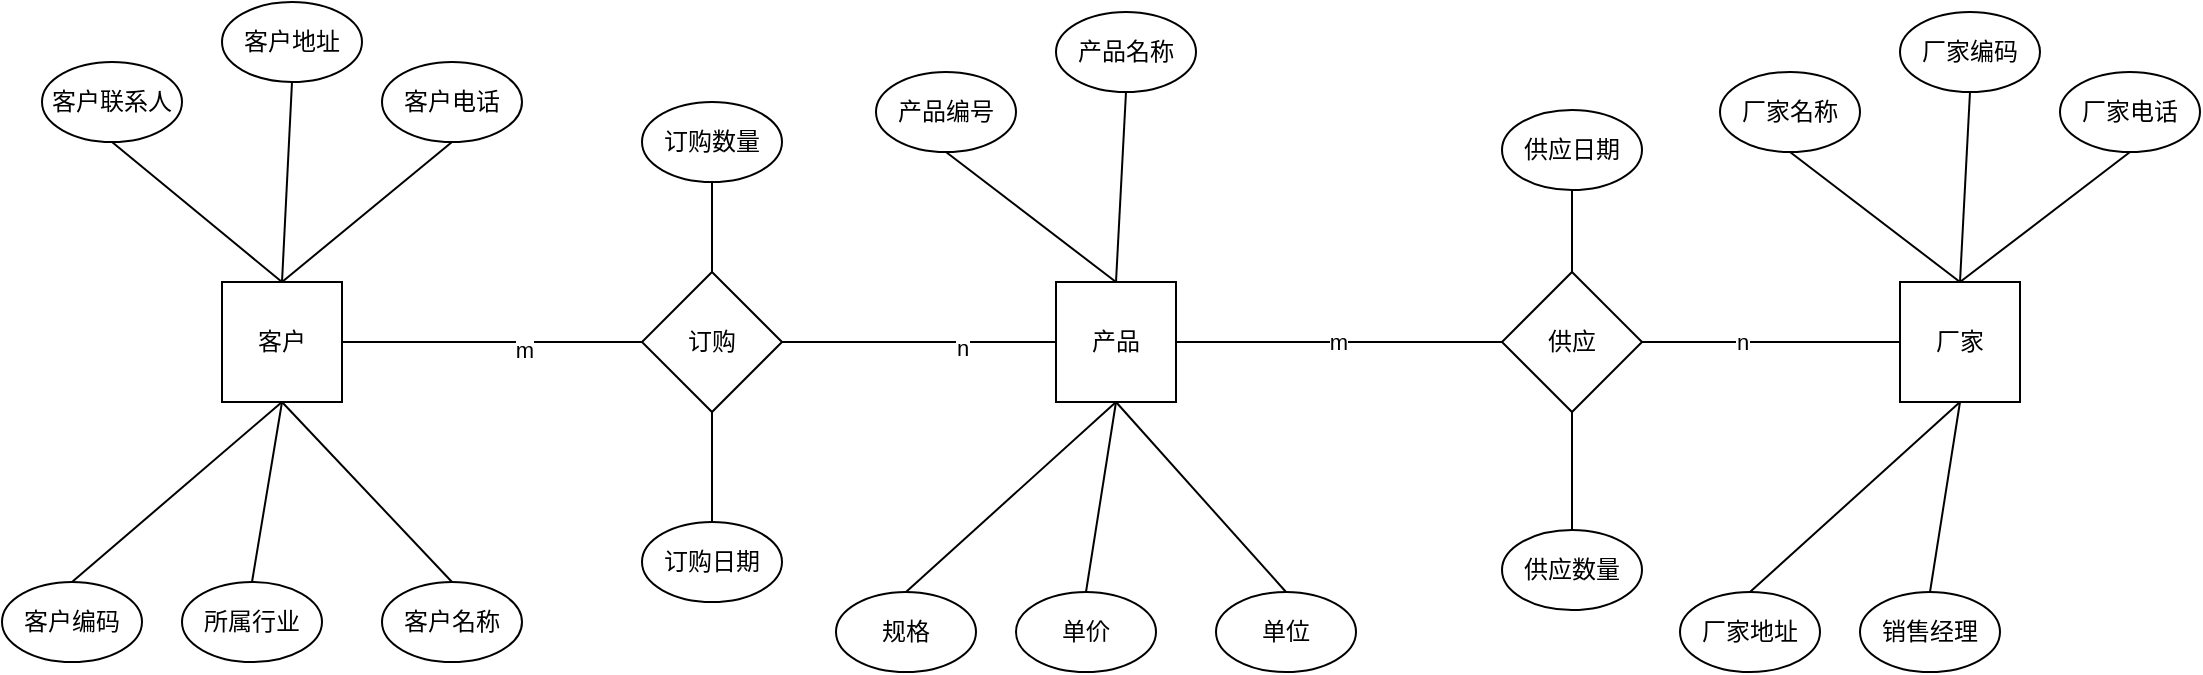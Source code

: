 <mxfile version="20.6.0" type="github"><diagram id="DqlYPx8320hBi8LIo_wo" name="Page-1"><mxGraphModel dx="786" dy="514" grid="1" gridSize="10" guides="1" tooltips="1" connect="1" arrows="1" fold="1" page="1" pageScale="1" pageWidth="850" pageHeight="1100" math="0" shadow="0"><root><mxCell id="0"/><mxCell id="1" parent="0"/><mxCell id="gXd2mO0qqH-elqjr6Nde-1" value="客户" style="whiteSpace=wrap;html=1;aspect=fixed;" vertex="1" parent="1"><mxGeometry x="240" y="250" width="60" height="60" as="geometry"/></mxCell><mxCell id="gXd2mO0qqH-elqjr6Nde-2" value="" style="endArrow=none;html=1;rounded=0;exitX=0.5;exitY=0;exitDx=0;exitDy=0;entryX=0.5;entryY=1;entryDx=0;entryDy=0;" edge="1" parent="1" source="gXd2mO0qqH-elqjr6Nde-1" target="gXd2mO0qqH-elqjr6Nde-3"><mxGeometry width="50" height="50" relative="1" as="geometry"><mxPoint x="300" y="230" as="sourcePoint"/><mxPoint x="350" y="180" as="targetPoint"/></mxGeometry></mxCell><mxCell id="gXd2mO0qqH-elqjr6Nde-3" value="客户电话" style="ellipse;whiteSpace=wrap;html=1;" vertex="1" parent="1"><mxGeometry x="320" y="140" width="70" height="40" as="geometry"/></mxCell><mxCell id="gXd2mO0qqH-elqjr6Nde-5" value="客户地址" style="ellipse;whiteSpace=wrap;html=1;" vertex="1" parent="1"><mxGeometry x="240" y="110" width="70" height="40" as="geometry"/></mxCell><mxCell id="gXd2mO0qqH-elqjr6Nde-7" value="" style="endArrow=none;html=1;rounded=0;entryX=0.5;entryY=1;entryDx=0;entryDy=0;exitX=0.5;exitY=0;exitDx=0;exitDy=0;" edge="1" parent="1" source="gXd2mO0qqH-elqjr6Nde-1" target="gXd2mO0qqH-elqjr6Nde-5"><mxGeometry width="50" height="50" relative="1" as="geometry"><mxPoint x="360" y="280" as="sourcePoint"/><mxPoint x="410" y="230" as="targetPoint"/></mxGeometry></mxCell><mxCell id="gXd2mO0qqH-elqjr6Nde-8" value="客户联系人" style="ellipse;whiteSpace=wrap;html=1;" vertex="1" parent="1"><mxGeometry x="150" y="140" width="70" height="40" as="geometry"/></mxCell><mxCell id="gXd2mO0qqH-elqjr6Nde-9" value="" style="endArrow=none;html=1;rounded=0;entryX=0.5;entryY=1;entryDx=0;entryDy=0;exitX=0.5;exitY=0;exitDx=0;exitDy=0;" edge="1" parent="1" target="gXd2mO0qqH-elqjr6Nde-8" source="gXd2mO0qqH-elqjr6Nde-1"><mxGeometry width="50" height="50" relative="1" as="geometry"><mxPoint x="180" y="250" as="sourcePoint"/><mxPoint x="320" y="230" as="targetPoint"/></mxGeometry></mxCell><mxCell id="gXd2mO0qqH-elqjr6Nde-10" value="" style="endArrow=none;html=1;rounded=0;exitX=0.5;exitY=1;exitDx=0;exitDy=0;entryX=0.5;entryY=0;entryDx=0;entryDy=0;" edge="1" parent="1" target="gXd2mO0qqH-elqjr6Nde-11" source="gXd2mO0qqH-elqjr6Nde-1"><mxGeometry width="50" height="50" relative="1" as="geometry"><mxPoint x="260" y="550" as="sourcePoint"/><mxPoint x="340" y="480" as="targetPoint"/></mxGeometry></mxCell><mxCell id="gXd2mO0qqH-elqjr6Nde-11" value="客户名称" style="ellipse;whiteSpace=wrap;html=1;" vertex="1" parent="1"><mxGeometry x="320" y="400" width="70" height="40" as="geometry"/></mxCell><mxCell id="gXd2mO0qqH-elqjr6Nde-12" value="所属行业" style="ellipse;whiteSpace=wrap;html=1;" vertex="1" parent="1"><mxGeometry x="220" y="400" width="70" height="40" as="geometry"/></mxCell><mxCell id="gXd2mO0qqH-elqjr6Nde-13" value="" style="endArrow=none;html=1;rounded=0;exitX=0.5;exitY=1;exitDx=0;exitDy=0;entryX=0.5;entryY=0;entryDx=0;entryDy=0;" edge="1" parent="1" target="gXd2mO0qqH-elqjr6Nde-12" source="gXd2mO0qqH-elqjr6Nde-1"><mxGeometry width="50" height="50" relative="1" as="geometry"><mxPoint x="270" y="370" as="sourcePoint"/><mxPoint x="270" y="410" as="targetPoint"/></mxGeometry></mxCell><mxCell id="gXd2mO0qqH-elqjr6Nde-14" value="客户编码" style="ellipse;whiteSpace=wrap;html=1;" vertex="1" parent="1"><mxGeometry x="130" y="400" width="70" height="40" as="geometry"/></mxCell><mxCell id="gXd2mO0qqH-elqjr6Nde-15" value="" style="endArrow=none;html=1;rounded=0;entryX=0.5;entryY=0;entryDx=0;entryDy=0;exitX=0.5;exitY=1;exitDx=0;exitDy=0;" edge="1" parent="1" target="gXd2mO0qqH-elqjr6Nde-14" source="gXd2mO0qqH-elqjr6Nde-1"><mxGeometry width="50" height="50" relative="1" as="geometry"><mxPoint x="270" y="370" as="sourcePoint"/><mxPoint x="310" y="530" as="targetPoint"/></mxGeometry></mxCell><mxCell id="gXd2mO0qqH-elqjr6Nde-16" value="订购" style="rhombus;whiteSpace=wrap;html=1;" vertex="1" parent="1"><mxGeometry x="450" y="245" width="70" height="70" as="geometry"/></mxCell><mxCell id="gXd2mO0qqH-elqjr6Nde-17" value="订购数量" style="ellipse;whiteSpace=wrap;html=1;" vertex="1" parent="1"><mxGeometry x="450" y="160" width="70" height="40" as="geometry"/></mxCell><mxCell id="gXd2mO0qqH-elqjr6Nde-18" value="" style="endArrow=none;html=1;rounded=0;entryX=0.5;entryY=1;entryDx=0;entryDy=0;exitX=0.5;exitY=0;exitDx=0;exitDy=0;" edge="1" parent="1" target="gXd2mO0qqH-elqjr6Nde-17" source="gXd2mO0qqH-elqjr6Nde-16"><mxGeometry width="50" height="50" relative="1" as="geometry"><mxPoint x="490" y="260" as="sourcePoint"/><mxPoint x="630" y="240" as="targetPoint"/></mxGeometry></mxCell><mxCell id="gXd2mO0qqH-elqjr6Nde-19" value="订购日期" style="ellipse;whiteSpace=wrap;html=1;" vertex="1" parent="1"><mxGeometry x="450" y="370" width="70" height="40" as="geometry"/></mxCell><mxCell id="gXd2mO0qqH-elqjr6Nde-20" value="" style="endArrow=none;html=1;rounded=0;exitX=0.5;exitY=1;exitDx=0;exitDy=0;entryX=0.5;entryY=0;entryDx=0;entryDy=0;" edge="1" parent="1" target="gXd2mO0qqH-elqjr6Nde-19" source="gXd2mO0qqH-elqjr6Nde-16"><mxGeometry width="50" height="50" relative="1" as="geometry"><mxPoint x="480" y="510" as="sourcePoint"/><mxPoint x="485" y="370" as="targetPoint"/></mxGeometry></mxCell><mxCell id="gXd2mO0qqH-elqjr6Nde-21" value="" style="endArrow=none;html=1;rounded=0;entryX=0;entryY=0.5;entryDx=0;entryDy=0;exitX=1;exitY=0.5;exitDx=0;exitDy=0;" edge="1" parent="1" source="gXd2mO0qqH-elqjr6Nde-1" target="gXd2mO0qqH-elqjr6Nde-16"><mxGeometry width="50" height="50" relative="1" as="geometry"><mxPoint x="370" y="400" as="sourcePoint"/><mxPoint x="420" y="350" as="targetPoint"/></mxGeometry></mxCell><mxCell id="gXd2mO0qqH-elqjr6Nde-60" value="m" style="edgeLabel;html=1;align=center;verticalAlign=middle;resizable=0;points=[];" vertex="1" connectable="0" parent="gXd2mO0qqH-elqjr6Nde-21"><mxGeometry x="0.213" y="-4" relative="1" as="geometry"><mxPoint as="offset"/></mxGeometry></mxCell><mxCell id="gXd2mO0qqH-elqjr6Nde-22" value="产品" style="whiteSpace=wrap;html=1;aspect=fixed;" vertex="1" parent="1"><mxGeometry x="657" y="250" width="60" height="60" as="geometry"/></mxCell><mxCell id="gXd2mO0qqH-elqjr6Nde-25" value="产品名称" style="ellipse;whiteSpace=wrap;html=1;" vertex="1" parent="1"><mxGeometry x="657" y="115" width="70" height="40" as="geometry"/></mxCell><mxCell id="gXd2mO0qqH-elqjr6Nde-26" value="" style="endArrow=none;html=1;rounded=0;entryX=0.5;entryY=1;entryDx=0;entryDy=0;exitX=0.5;exitY=0;exitDx=0;exitDy=0;" edge="1" parent="1" source="gXd2mO0qqH-elqjr6Nde-22" target="gXd2mO0qqH-elqjr6Nde-25"><mxGeometry width="50" height="50" relative="1" as="geometry"><mxPoint x="777" y="285" as="sourcePoint"/><mxPoint x="827" y="235" as="targetPoint"/></mxGeometry></mxCell><mxCell id="gXd2mO0qqH-elqjr6Nde-27" value="产品编号" style="ellipse;whiteSpace=wrap;html=1;" vertex="1" parent="1"><mxGeometry x="567" y="145" width="70" height="40" as="geometry"/></mxCell><mxCell id="gXd2mO0qqH-elqjr6Nde-28" value="" style="endArrow=none;html=1;rounded=0;entryX=0.5;entryY=1;entryDx=0;entryDy=0;exitX=0.5;exitY=0;exitDx=0;exitDy=0;" edge="1" parent="1" source="gXd2mO0qqH-elqjr6Nde-22" target="gXd2mO0qqH-elqjr6Nde-27"><mxGeometry width="50" height="50" relative="1" as="geometry"><mxPoint x="597" y="255" as="sourcePoint"/><mxPoint x="737" y="235" as="targetPoint"/></mxGeometry></mxCell><mxCell id="gXd2mO0qqH-elqjr6Nde-29" value="" style="endArrow=none;html=1;rounded=0;exitX=0.5;exitY=1;exitDx=0;exitDy=0;entryX=0.5;entryY=0;entryDx=0;entryDy=0;" edge="1" parent="1" source="gXd2mO0qqH-elqjr6Nde-22" target="gXd2mO0qqH-elqjr6Nde-30"><mxGeometry width="50" height="50" relative="1" as="geometry"><mxPoint x="677" y="555" as="sourcePoint"/><mxPoint x="757" y="485" as="targetPoint"/></mxGeometry></mxCell><mxCell id="gXd2mO0qqH-elqjr6Nde-30" value="单位" style="ellipse;whiteSpace=wrap;html=1;" vertex="1" parent="1"><mxGeometry x="737" y="405" width="70" height="40" as="geometry"/></mxCell><mxCell id="gXd2mO0qqH-elqjr6Nde-31" value="单价" style="ellipse;whiteSpace=wrap;html=1;" vertex="1" parent="1"><mxGeometry x="637" y="405" width="70" height="40" as="geometry"/></mxCell><mxCell id="gXd2mO0qqH-elqjr6Nde-32" value="" style="endArrow=none;html=1;rounded=0;exitX=0.5;exitY=1;exitDx=0;exitDy=0;entryX=0.5;entryY=0;entryDx=0;entryDy=0;" edge="1" parent="1" source="gXd2mO0qqH-elqjr6Nde-22" target="gXd2mO0qqH-elqjr6Nde-31"><mxGeometry width="50" height="50" relative="1" as="geometry"><mxPoint x="687" y="375" as="sourcePoint"/><mxPoint x="687" y="415" as="targetPoint"/></mxGeometry></mxCell><mxCell id="gXd2mO0qqH-elqjr6Nde-33" value="规格" style="ellipse;whiteSpace=wrap;html=1;" vertex="1" parent="1"><mxGeometry x="547" y="405" width="70" height="40" as="geometry"/></mxCell><mxCell id="gXd2mO0qqH-elqjr6Nde-34" value="" style="endArrow=none;html=1;rounded=0;entryX=0.5;entryY=0;entryDx=0;entryDy=0;exitX=0.5;exitY=1;exitDx=0;exitDy=0;" edge="1" parent="1" source="gXd2mO0qqH-elqjr6Nde-22" target="gXd2mO0qqH-elqjr6Nde-33"><mxGeometry width="50" height="50" relative="1" as="geometry"><mxPoint x="687" y="375" as="sourcePoint"/><mxPoint x="727" y="535" as="targetPoint"/></mxGeometry></mxCell><mxCell id="gXd2mO0qqH-elqjr6Nde-35" value="供应" style="rhombus;whiteSpace=wrap;html=1;" vertex="1" parent="1"><mxGeometry x="880" y="245" width="70" height="70" as="geometry"/></mxCell><mxCell id="gXd2mO0qqH-elqjr6Nde-36" value="供应日期" style="ellipse;whiteSpace=wrap;html=1;" vertex="1" parent="1"><mxGeometry x="880" y="164" width="70" height="40" as="geometry"/></mxCell><mxCell id="gXd2mO0qqH-elqjr6Nde-37" value="" style="endArrow=none;html=1;rounded=0;entryX=0.5;entryY=1;entryDx=0;entryDy=0;exitX=0.5;exitY=0;exitDx=0;exitDy=0;" edge="1" parent="1" source="gXd2mO0qqH-elqjr6Nde-35" target="gXd2mO0qqH-elqjr6Nde-36"><mxGeometry width="50" height="50" relative="1" as="geometry"><mxPoint x="920" y="264" as="sourcePoint"/><mxPoint x="1060" y="244" as="targetPoint"/></mxGeometry></mxCell><mxCell id="gXd2mO0qqH-elqjr6Nde-38" value="供应数量" style="ellipse;whiteSpace=wrap;html=1;" vertex="1" parent="1"><mxGeometry x="880" y="374" width="70" height="40" as="geometry"/></mxCell><mxCell id="gXd2mO0qqH-elqjr6Nde-39" value="" style="endArrow=none;html=1;rounded=0;exitX=0.5;exitY=1;exitDx=0;exitDy=0;entryX=0.5;entryY=0;entryDx=0;entryDy=0;" edge="1" parent="1" source="gXd2mO0qqH-elqjr6Nde-35" target="gXd2mO0qqH-elqjr6Nde-38"><mxGeometry width="50" height="50" relative="1" as="geometry"><mxPoint x="910" y="514" as="sourcePoint"/><mxPoint x="915" y="374" as="targetPoint"/></mxGeometry></mxCell><mxCell id="gXd2mO0qqH-elqjr6Nde-41" value="" style="endArrow=none;html=1;rounded=0;entryX=0;entryY=0.5;entryDx=0;entryDy=0;exitX=1;exitY=0.5;exitDx=0;exitDy=0;" edge="1" parent="1" source="gXd2mO0qqH-elqjr6Nde-16" target="gXd2mO0qqH-elqjr6Nde-22"><mxGeometry width="50" height="50" relative="1" as="geometry"><mxPoint x="610" y="360" as="sourcePoint"/><mxPoint x="660" y="310" as="targetPoint"/></mxGeometry></mxCell><mxCell id="gXd2mO0qqH-elqjr6Nde-59" value="n" style="edgeLabel;html=1;align=center;verticalAlign=middle;resizable=0;points=[];" vertex="1" connectable="0" parent="gXd2mO0qqH-elqjr6Nde-41"><mxGeometry x="0.314" y="-3" relative="1" as="geometry"><mxPoint as="offset"/></mxGeometry></mxCell><mxCell id="gXd2mO0qqH-elqjr6Nde-42" value="" style="endArrow=none;html=1;rounded=0;entryX=0;entryY=0.5;entryDx=0;entryDy=0;exitX=1;exitY=0.5;exitDx=0;exitDy=0;" edge="1" parent="1" source="gXd2mO0qqH-elqjr6Nde-22" target="gXd2mO0qqH-elqjr6Nde-35"><mxGeometry width="50" height="50" relative="1" as="geometry"><mxPoint x="610" y="360" as="sourcePoint"/><mxPoint x="660" y="310" as="targetPoint"/></mxGeometry></mxCell><mxCell id="gXd2mO0qqH-elqjr6Nde-58" value="m" style="edgeLabel;html=1;align=center;verticalAlign=middle;resizable=0;points=[];" vertex="1" connectable="0" parent="gXd2mO0qqH-elqjr6Nde-42"><mxGeometry x="-0.006" relative="1" as="geometry"><mxPoint as="offset"/></mxGeometry></mxCell><mxCell id="gXd2mO0qqH-elqjr6Nde-43" value="厂家" style="whiteSpace=wrap;html=1;aspect=fixed;" vertex="1" parent="1"><mxGeometry x="1079" y="250" width="60" height="60" as="geometry"/></mxCell><mxCell id="gXd2mO0qqH-elqjr6Nde-44" value="" style="endArrow=none;html=1;rounded=0;exitX=0.5;exitY=0;exitDx=0;exitDy=0;entryX=0.5;entryY=1;entryDx=0;entryDy=0;" edge="1" parent="1" source="gXd2mO0qqH-elqjr6Nde-43" target="gXd2mO0qqH-elqjr6Nde-45"><mxGeometry width="50" height="50" relative="1" as="geometry"><mxPoint x="1139" y="235" as="sourcePoint"/><mxPoint x="1189" y="185" as="targetPoint"/></mxGeometry></mxCell><mxCell id="gXd2mO0qqH-elqjr6Nde-45" value="厂家电话" style="ellipse;whiteSpace=wrap;html=1;" vertex="1" parent="1"><mxGeometry x="1159" y="145" width="70" height="40" as="geometry"/></mxCell><mxCell id="gXd2mO0qqH-elqjr6Nde-46" value="厂家编码" style="ellipse;whiteSpace=wrap;html=1;" vertex="1" parent="1"><mxGeometry x="1079" y="115" width="70" height="40" as="geometry"/></mxCell><mxCell id="gXd2mO0qqH-elqjr6Nde-47" value="" style="endArrow=none;html=1;rounded=0;entryX=0.5;entryY=1;entryDx=0;entryDy=0;exitX=0.5;exitY=0;exitDx=0;exitDy=0;" edge="1" parent="1" source="gXd2mO0qqH-elqjr6Nde-43" target="gXd2mO0qqH-elqjr6Nde-46"><mxGeometry width="50" height="50" relative="1" as="geometry"><mxPoint x="1199" y="285" as="sourcePoint"/><mxPoint x="1249" y="235" as="targetPoint"/></mxGeometry></mxCell><mxCell id="gXd2mO0qqH-elqjr6Nde-48" value="厂家名称" style="ellipse;whiteSpace=wrap;html=1;" vertex="1" parent="1"><mxGeometry x="989" y="145" width="70" height="40" as="geometry"/></mxCell><mxCell id="gXd2mO0qqH-elqjr6Nde-49" value="" style="endArrow=none;html=1;rounded=0;entryX=0.5;entryY=1;entryDx=0;entryDy=0;exitX=0.5;exitY=0;exitDx=0;exitDy=0;" edge="1" parent="1" source="gXd2mO0qqH-elqjr6Nde-43" target="gXd2mO0qqH-elqjr6Nde-48"><mxGeometry width="50" height="50" relative="1" as="geometry"><mxPoint x="1019" y="255" as="sourcePoint"/><mxPoint x="1159" y="235" as="targetPoint"/></mxGeometry></mxCell><mxCell id="gXd2mO0qqH-elqjr6Nde-52" value="销售经理" style="ellipse;whiteSpace=wrap;html=1;" vertex="1" parent="1"><mxGeometry x="1059" y="405" width="70" height="40" as="geometry"/></mxCell><mxCell id="gXd2mO0qqH-elqjr6Nde-53" value="" style="endArrow=none;html=1;rounded=0;exitX=0.5;exitY=1;exitDx=0;exitDy=0;entryX=0.5;entryY=0;entryDx=0;entryDy=0;" edge="1" parent="1" source="gXd2mO0qqH-elqjr6Nde-43" target="gXd2mO0qqH-elqjr6Nde-52"><mxGeometry width="50" height="50" relative="1" as="geometry"><mxPoint x="1109" y="375" as="sourcePoint"/><mxPoint x="1109" y="415" as="targetPoint"/></mxGeometry></mxCell><mxCell id="gXd2mO0qqH-elqjr6Nde-54" value="厂家地址" style="ellipse;whiteSpace=wrap;html=1;" vertex="1" parent="1"><mxGeometry x="969" y="405" width="70" height="40" as="geometry"/></mxCell><mxCell id="gXd2mO0qqH-elqjr6Nde-55" value="" style="endArrow=none;html=1;rounded=0;entryX=0.5;entryY=0;entryDx=0;entryDy=0;exitX=0.5;exitY=1;exitDx=0;exitDy=0;" edge="1" parent="1" source="gXd2mO0qqH-elqjr6Nde-43" target="gXd2mO0qqH-elqjr6Nde-54"><mxGeometry width="50" height="50" relative="1" as="geometry"><mxPoint x="1109" y="375" as="sourcePoint"/><mxPoint x="1149" y="535" as="targetPoint"/></mxGeometry></mxCell><mxCell id="gXd2mO0qqH-elqjr6Nde-56" value="" style="endArrow=none;html=1;rounded=0;entryX=0;entryY=0.5;entryDx=0;entryDy=0;exitX=1;exitY=0.5;exitDx=0;exitDy=0;" edge="1" parent="1" source="gXd2mO0qqH-elqjr6Nde-35" target="gXd2mO0qqH-elqjr6Nde-43"><mxGeometry width="50" height="50" relative="1" as="geometry"><mxPoint x="727" y="290" as="sourcePoint"/><mxPoint x="890" y="290" as="targetPoint"/></mxGeometry></mxCell><mxCell id="gXd2mO0qqH-elqjr6Nde-57" value="n" style="edgeLabel;html=1;align=center;verticalAlign=middle;resizable=0;points=[];" vertex="1" connectable="0" parent="gXd2mO0qqH-elqjr6Nde-56"><mxGeometry x="-0.225" relative="1" as="geometry"><mxPoint as="offset"/></mxGeometry></mxCell></root></mxGraphModel></diagram></mxfile>